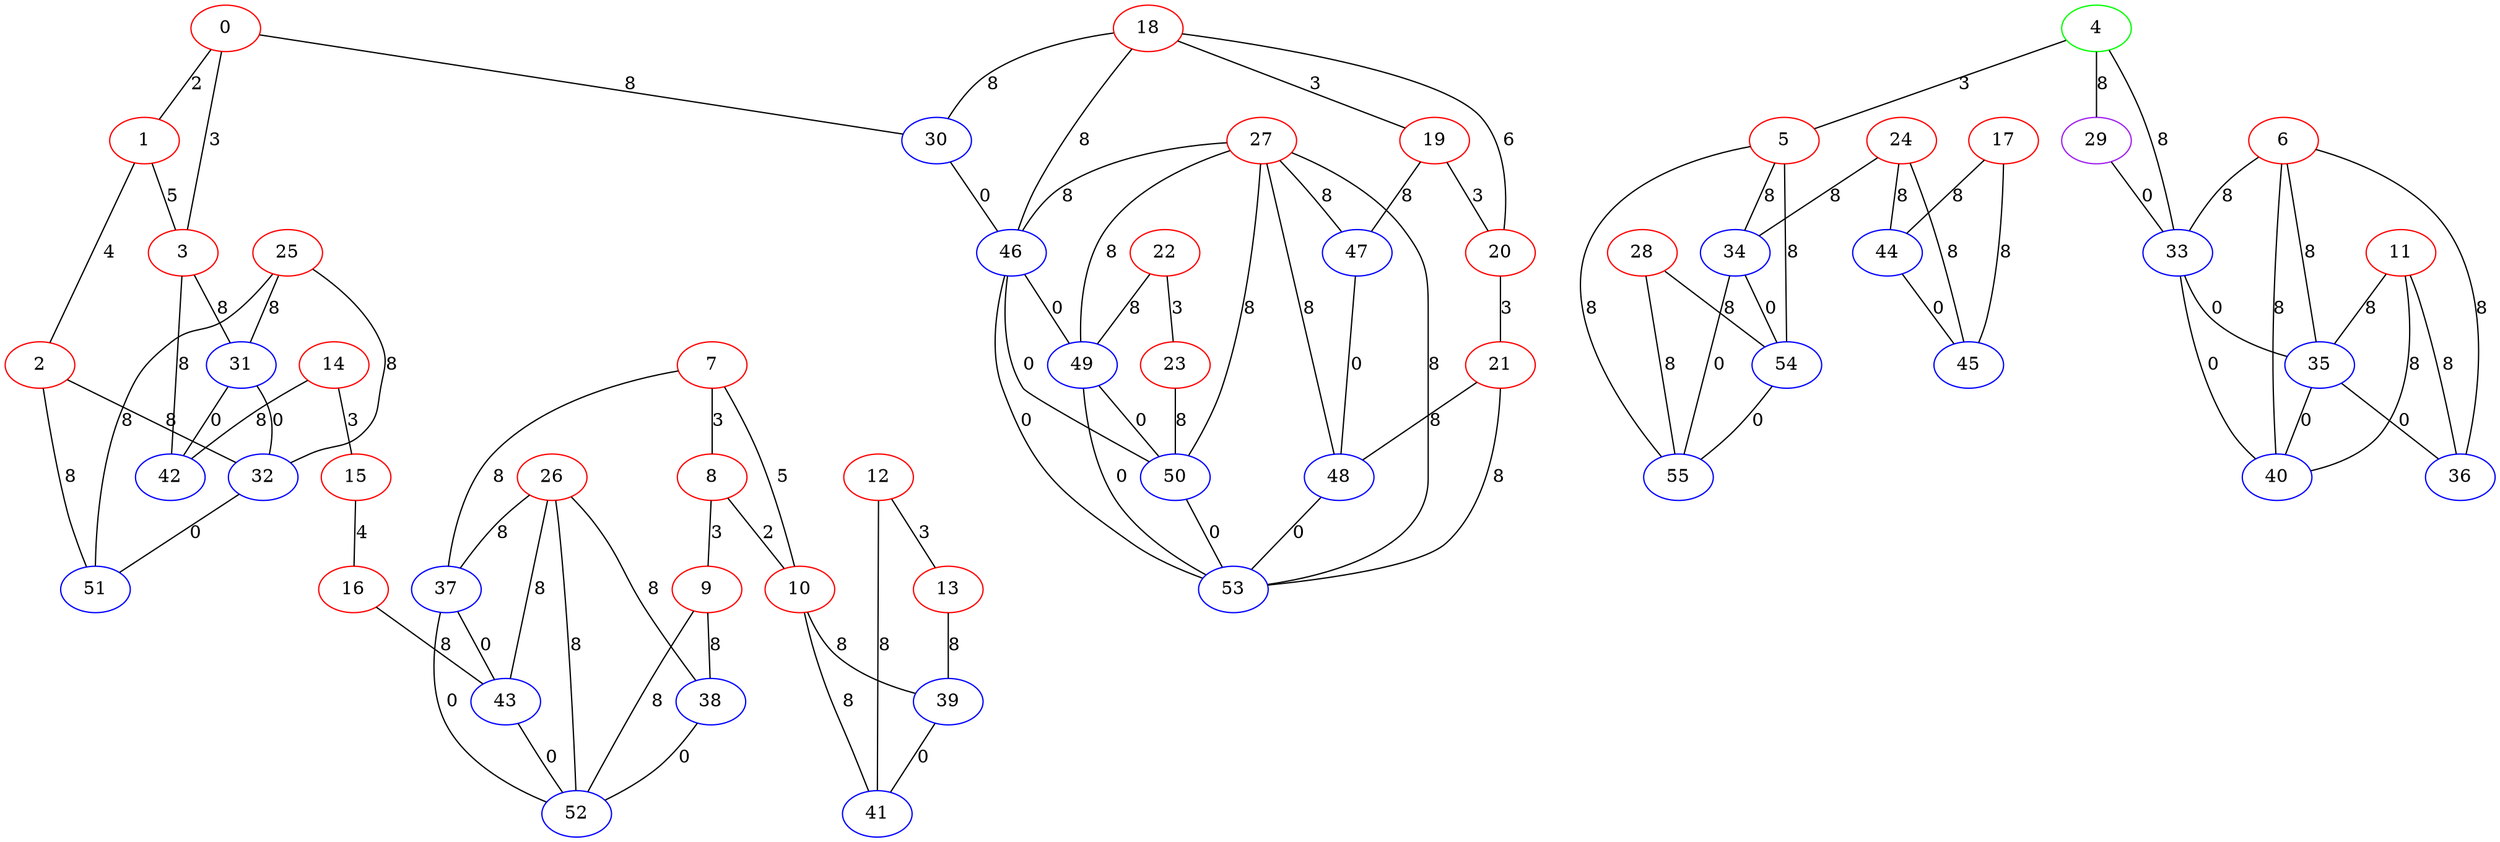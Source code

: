 graph "" {
0 [color=red, weight=1];
1 [color=red, weight=1];
2 [color=red, weight=1];
3 [color=red, weight=1];
4 [color=green, weight=2];
5 [color=red, weight=1];
6 [color=red, weight=1];
7 [color=red, weight=1];
8 [color=red, weight=1];
9 [color=red, weight=1];
10 [color=red, weight=1];
11 [color=red, weight=1];
12 [color=red, weight=1];
13 [color=red, weight=1];
14 [color=red, weight=1];
15 [color=red, weight=1];
16 [color=red, weight=1];
17 [color=red, weight=1];
18 [color=red, weight=1];
19 [color=red, weight=1];
20 [color=red, weight=1];
21 [color=red, weight=1];
22 [color=red, weight=1];
23 [color=red, weight=1];
24 [color=red, weight=1];
25 [color=red, weight=1];
26 [color=red, weight=1];
27 [color=red, weight=1];
28 [color=red, weight=1];
29 [color=purple, weight=4];
30 [color=blue, weight=3];
31 [color=blue, weight=3];
32 [color=blue, weight=3];
33 [color=blue, weight=3];
34 [color=blue, weight=3];
35 [color=blue, weight=3];
36 [color=blue, weight=3];
37 [color=blue, weight=3];
38 [color=blue, weight=3];
39 [color=blue, weight=3];
40 [color=blue, weight=3];
41 [color=blue, weight=3];
42 [color=blue, weight=3];
43 [color=blue, weight=3];
44 [color=blue, weight=3];
45 [color=blue, weight=3];
46 [color=blue, weight=3];
47 [color=blue, weight=3];
48 [color=blue, weight=3];
49 [color=blue, weight=3];
50 [color=blue, weight=3];
51 [color=blue, weight=3];
52 [color=blue, weight=3];
53 [color=blue, weight=3];
54 [color=blue, weight=3];
55 [color=blue, weight=3];
0 -- 1  [key=0, label=2];
0 -- 3  [key=0, label=3];
0 -- 30  [key=0, label=8];
1 -- 2  [key=0, label=4];
1 -- 3  [key=0, label=5];
2 -- 32  [key=0, label=8];
2 -- 51  [key=0, label=8];
3 -- 42  [key=0, label=8];
3 -- 31  [key=0, label=8];
4 -- 33  [key=0, label=8];
4 -- 5  [key=0, label=3];
4 -- 29  [key=0, label=8];
5 -- 34  [key=0, label=8];
5 -- 54  [key=0, label=8];
5 -- 55  [key=0, label=8];
6 -- 40  [key=0, label=8];
6 -- 33  [key=0, label=8];
6 -- 35  [key=0, label=8];
6 -- 36  [key=0, label=8];
7 -- 8  [key=0, label=3];
7 -- 10  [key=0, label=5];
7 -- 37  [key=0, label=8];
8 -- 9  [key=0, label=3];
8 -- 10  [key=0, label=2];
9 -- 52  [key=0, label=8];
9 -- 38  [key=0, label=8];
10 -- 41  [key=0, label=8];
10 -- 39  [key=0, label=8];
11 -- 40  [key=0, label=8];
11 -- 35  [key=0, label=8];
11 -- 36  [key=0, label=8];
12 -- 41  [key=0, label=8];
12 -- 13  [key=0, label=3];
13 -- 39  [key=0, label=8];
14 -- 42  [key=0, label=8];
14 -- 15  [key=0, label=3];
15 -- 16  [key=0, label=4];
16 -- 43  [key=0, label=8];
17 -- 44  [key=0, label=8];
17 -- 45  [key=0, label=8];
18 -- 19  [key=0, label=3];
18 -- 20  [key=0, label=6];
18 -- 46  [key=0, label=8];
18 -- 30  [key=0, label=8];
19 -- 20  [key=0, label=3];
19 -- 47  [key=0, label=8];
20 -- 21  [key=0, label=3];
21 -- 48  [key=0, label=8];
21 -- 53  [key=0, label=8];
22 -- 49  [key=0, label=8];
22 -- 23  [key=0, label=3];
23 -- 50  [key=0, label=8];
24 -- 34  [key=0, label=8];
24 -- 44  [key=0, label=8];
24 -- 45  [key=0, label=8];
25 -- 32  [key=0, label=8];
25 -- 51  [key=0, label=8];
25 -- 31  [key=0, label=8];
26 -- 43  [key=0, label=8];
26 -- 52  [key=0, label=8];
26 -- 37  [key=0, label=8];
26 -- 38  [key=0, label=8];
27 -- 46  [key=0, label=8];
27 -- 47  [key=0, label=8];
27 -- 48  [key=0, label=8];
27 -- 49  [key=0, label=8];
27 -- 50  [key=0, label=8];
27 -- 53  [key=0, label=8];
28 -- 54  [key=0, label=8];
28 -- 55  [key=0, label=8];
29 -- 33  [key=0, label=0];
30 -- 46  [key=0, label=0];
31 -- 32  [key=0, label=0];
31 -- 42  [key=0, label=0];
32 -- 51  [key=0, label=0];
33 -- 40  [key=0, label=0];
33 -- 35  [key=0, label=0];
34 -- 54  [key=0, label=0];
34 -- 55  [key=0, label=0];
35 -- 40  [key=0, label=0];
35 -- 36  [key=0, label=0];
37 -- 43  [key=0, label=0];
37 -- 52  [key=0, label=0];
38 -- 52  [key=0, label=0];
39 -- 41  [key=0, label=0];
43 -- 52  [key=0, label=0];
44 -- 45  [key=0, label=0];
46 -- 50  [key=0, label=0];
46 -- 49  [key=0, label=0];
46 -- 53  [key=0, label=0];
47 -- 48  [key=0, label=0];
48 -- 53  [key=0, label=0];
49 -- 50  [key=0, label=0];
49 -- 53  [key=0, label=0];
50 -- 53  [key=0, label=0];
54 -- 55  [key=0, label=0];
}
